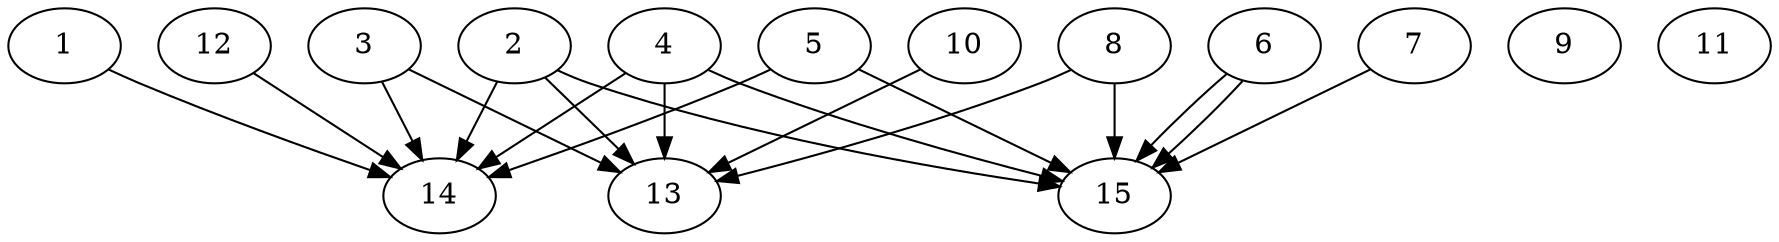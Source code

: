 // DAG automatically generated by daggen at Thu Oct  3 13:59:26 2019
// ./daggen --dot -n 15 --ccr 0.4 --fat 0.9 --regular 0.9 --density 0.6 --mindata 5242880 --maxdata 52428800 
digraph G {
  1 [size="42749440", alpha="0.19", expect_size="17099776"] 
  1 -> 14 [size ="17099776"]
  2 [size="72560640", alpha="0.18", expect_size="29024256"] 
  2 -> 13 [size ="29024256"]
  2 -> 14 [size ="29024256"]
  2 -> 15 [size ="29024256"]
  3 [size="99658240", alpha="0.12", expect_size="39863296"] 
  3 -> 13 [size ="39863296"]
  3 -> 14 [size ="39863296"]
  4 [size="68610560", alpha="0.06", expect_size="27444224"] 
  4 -> 13 [size ="27444224"]
  4 -> 14 [size ="27444224"]
  4 -> 15 [size ="27444224"]
  5 [size="70807040", alpha="0.06", expect_size="28322816"] 
  5 -> 14 [size ="28322816"]
  5 -> 15 [size ="28322816"]
  6 [size="31667200", alpha="0.06", expect_size="12666880"] 
  6 -> 15 [size ="12666880"]
  6 -> 15 [size ="12666880"]
  7 [size="119352320", alpha="0.17", expect_size="47740928"] 
  7 -> 15 [size ="47740928"]
  8 [size="35008000", alpha="0.04", expect_size="14003200"] 
  8 -> 13 [size ="14003200"]
  8 -> 15 [size ="14003200"]
  9 [size="83112960", alpha="0.19", expect_size="33245184"] 
  10 [size="79810560", alpha="0.18", expect_size="31924224"] 
  10 -> 13 [size ="31924224"]
  11 [size="99443200", alpha="0.19", expect_size="39777280"] 
  12 [size="91274240", alpha="0.03", expect_size="36509696"] 
  12 -> 14 [size ="36509696"]
  13 [size="79936000", alpha="0.08", expect_size="31974400"] 
  14 [size="35340800", alpha="0.08", expect_size="14136320"] 
  15 [size="71234560", alpha="0.10", expect_size="28493824"] 
}
